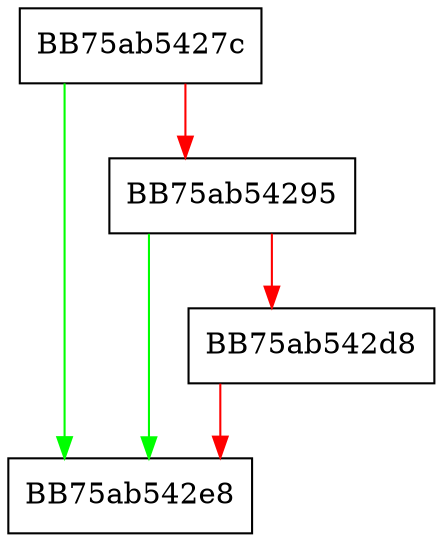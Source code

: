 digraph renameReloadSchema {
  node [shape="box"];
  graph [splines=ortho];
  BB75ab5427c -> BB75ab542e8 [color="green"];
  BB75ab5427c -> BB75ab54295 [color="red"];
  BB75ab54295 -> BB75ab542e8 [color="green"];
  BB75ab54295 -> BB75ab542d8 [color="red"];
  BB75ab542d8 -> BB75ab542e8 [color="red"];
}